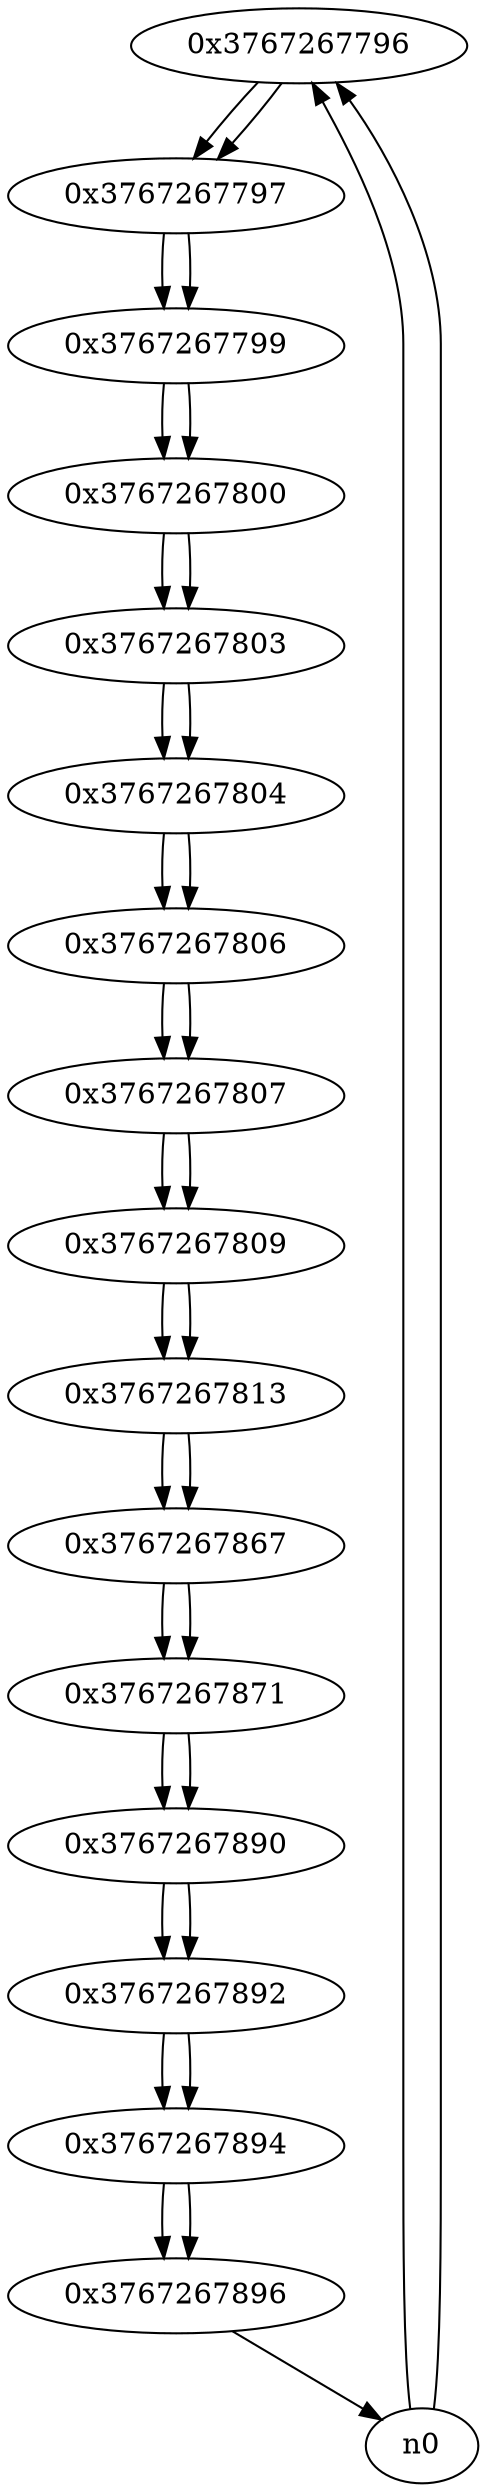 digraph G{
/* nodes */
  n1 [label="0x3767267796"]
  n2 [label="0x3767267797"]
  n3 [label="0x3767267799"]
  n4 [label="0x3767267800"]
  n5 [label="0x3767267803"]
  n6 [label="0x3767267804"]
  n7 [label="0x3767267806"]
  n8 [label="0x3767267807"]
  n9 [label="0x3767267809"]
  n10 [label="0x3767267813"]
  n11 [label="0x3767267867"]
  n12 [label="0x3767267871"]
  n13 [label="0x3767267890"]
  n14 [label="0x3767267892"]
  n15 [label="0x3767267894"]
  n16 [label="0x3767267896"]
/* edges */
n1 -> n2;
n0 -> n1;
n0 -> n1;
n2 -> n3;
n1 -> n2;
n3 -> n4;
n2 -> n3;
n4 -> n5;
n3 -> n4;
n5 -> n6;
n4 -> n5;
n6 -> n7;
n5 -> n6;
n7 -> n8;
n6 -> n7;
n8 -> n9;
n7 -> n8;
n9 -> n10;
n8 -> n9;
n10 -> n11;
n9 -> n10;
n11 -> n12;
n10 -> n11;
n12 -> n13;
n11 -> n12;
n13 -> n14;
n12 -> n13;
n14 -> n15;
n13 -> n14;
n15 -> n16;
n14 -> n15;
n16 -> n0;
n15 -> n16;
}
